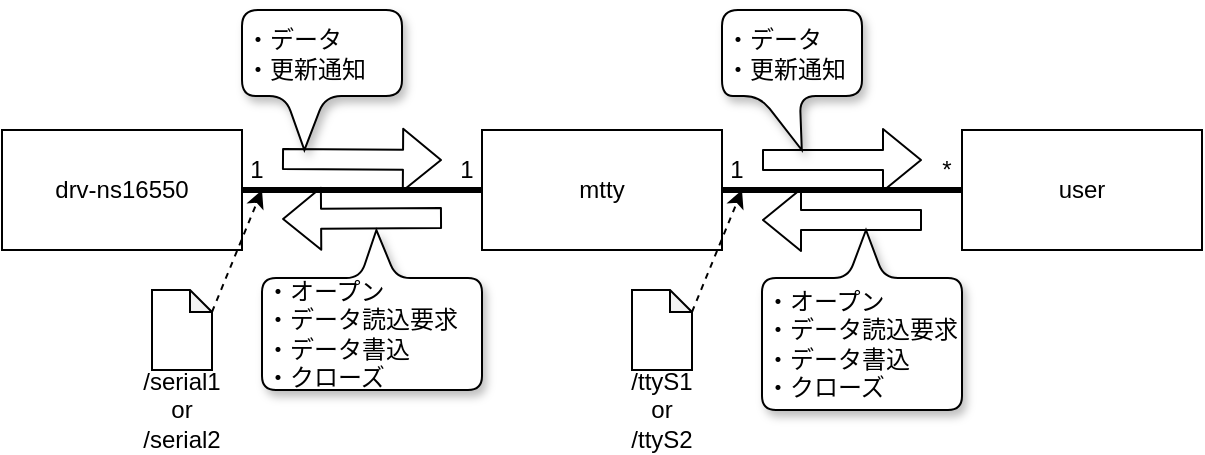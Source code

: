 <mxfile version="12.8.1" type="google"><diagram id="I73yZreeFOEiozPTsulY" name="ページ1"><mxGraphModel dx="994" dy="537" grid="1" gridSize="10" guides="1" tooltips="1" connect="1" arrows="1" fold="1" page="1" pageScale="1" pageWidth="827" pageHeight="1169" math="0" shadow="0"><root><mxCell id="0"/><mxCell id="1" parent="0"/><mxCell id="VEbdlNNVsTUSGPyGzJff-1" value="mtty" style="rounded=0;whiteSpace=wrap;html=1;" vertex="1" parent="1"><mxGeometry x="330" y="250" width="120" height="60" as="geometry"/></mxCell><mxCell id="VEbdlNNVsTUSGPyGzJff-3" value="drv-ns16550" style="rounded=0;whiteSpace=wrap;html=1;" vertex="1" parent="1"><mxGeometry x="90" y="250" width="120" height="60" as="geometry"/></mxCell><mxCell id="VEbdlNNVsTUSGPyGzJff-4" value="" style="shape=flexArrow;endArrow=classic;html=1;exitX=1.083;exitY=0.167;exitDx=0;exitDy=0;exitPerimeter=0;width=10;" edge="1" parent="1"><mxGeometry width="50" height="50" relative="1" as="geometry"><mxPoint x="230.0" y="264.51" as="sourcePoint"/><mxPoint x="310" y="265" as="targetPoint"/></mxGeometry></mxCell><mxCell id="VEbdlNNVsTUSGPyGzJff-5" value="" style="shape=flexArrow;endArrow=classic;html=1;width=10;" edge="1" parent="1"><mxGeometry width="50" height="50" relative="1" as="geometry"><mxPoint x="310" y="294" as="sourcePoint"/><mxPoint x="230.04" y="294.49" as="targetPoint"/></mxGeometry></mxCell><mxCell id="VEbdlNNVsTUSGPyGzJff-6" value="" style="shape=flexArrow;endArrow=classic;html=1;width=10;" edge="1" parent="1"><mxGeometry width="50" height="50" relative="1" as="geometry"><mxPoint x="470" y="265" as="sourcePoint"/><mxPoint x="550" y="265" as="targetPoint"/></mxGeometry></mxCell><mxCell id="VEbdlNNVsTUSGPyGzJff-7" value="" style="shape=flexArrow;endArrow=classic;html=1;width=10;" edge="1" parent="1"><mxGeometry width="50" height="50" relative="1" as="geometry"><mxPoint x="550" y="295" as="sourcePoint"/><mxPoint x="470" y="295" as="targetPoint"/></mxGeometry></mxCell><mxCell id="VEbdlNNVsTUSGPyGzJff-8" value="user" style="rounded=0;whiteSpace=wrap;html=1;" vertex="1" parent="1"><mxGeometry x="570" y="250" width="120" height="60" as="geometry"/></mxCell><mxCell id="VEbdlNNVsTUSGPyGzJff-9" value="" style="endArrow=none;html=1;exitX=1;exitY=0.5;exitDx=0;exitDy=0;entryX=0;entryY=0.5;entryDx=0;entryDy=0;strokeWidth=3;" edge="1" parent="1" source="VEbdlNNVsTUSGPyGzJff-3" target="VEbdlNNVsTUSGPyGzJff-1"><mxGeometry width="50" height="50" relative="1" as="geometry"><mxPoint x="230" y="410" as="sourcePoint"/><mxPoint x="280" y="360" as="targetPoint"/></mxGeometry></mxCell><mxCell id="VEbdlNNVsTUSGPyGzJff-10" value="" style="endArrow=none;html=1;entryX=0;entryY=0.5;entryDx=0;entryDy=0;strokeWidth=3;exitX=1;exitY=0.5;exitDx=0;exitDy=0;" edge="1" parent="1" source="VEbdlNNVsTUSGPyGzJff-1" target="VEbdlNNVsTUSGPyGzJff-8"><mxGeometry width="50" height="50" relative="1" as="geometry"><mxPoint x="440" y="280" as="sourcePoint"/><mxPoint x="570" y="279.5" as="targetPoint"/></mxGeometry></mxCell><mxCell id="VEbdlNNVsTUSGPyGzJff-11" value="" style="shape=note;whiteSpace=wrap;html=1;backgroundOutline=1;darkOpacity=0.05;size=11;" vertex="1" parent="1"><mxGeometry x="165" y="330" width="30" height="40" as="geometry"/></mxCell><mxCell id="VEbdlNNVsTUSGPyGzJff-12" value="/serial1&lt;br&gt;or&lt;br&gt;/serial2" style="text;html=1;strokeColor=none;fillColor=none;align=center;verticalAlign=middle;whiteSpace=wrap;rounded=0;" vertex="1" parent="1"><mxGeometry x="160" y="370" width="40" height="40" as="geometry"/></mxCell><mxCell id="VEbdlNNVsTUSGPyGzJff-13" value="" style="endArrow=classic;html=1;strokeWidth=1;exitX=0;exitY=0;exitDx=30;exitDy=11;exitPerimeter=0;dashed=1;" edge="1" parent="1" source="VEbdlNNVsTUSGPyGzJff-11"><mxGeometry width="50" height="50" relative="1" as="geometry"><mxPoint x="210" y="400" as="sourcePoint"/><mxPoint x="220" y="280" as="targetPoint"/></mxGeometry></mxCell><mxCell id="VEbdlNNVsTUSGPyGzJff-14" value="" style="shape=note;whiteSpace=wrap;html=1;backgroundOutline=1;darkOpacity=0.05;size=11;" vertex="1" parent="1"><mxGeometry x="405" y="330" width="30" height="40" as="geometry"/></mxCell><mxCell id="VEbdlNNVsTUSGPyGzJff-15" value="/ttyS1&lt;br&gt;or&lt;br&gt;/ttyS2" style="text;html=1;strokeColor=none;fillColor=none;align=center;verticalAlign=middle;whiteSpace=wrap;rounded=0;" vertex="1" parent="1"><mxGeometry x="400" y="370" width="40" height="40" as="geometry"/></mxCell><mxCell id="VEbdlNNVsTUSGPyGzJff-16" value="" style="endArrow=classic;html=1;strokeWidth=1;exitX=0;exitY=0;exitDx=30;exitDy=11;exitPerimeter=0;dashed=1;" edge="1" source="VEbdlNNVsTUSGPyGzJff-14" parent="1"><mxGeometry width="50" height="50" relative="1" as="geometry"><mxPoint x="450" y="400" as="sourcePoint"/><mxPoint x="460" y="280" as="targetPoint"/></mxGeometry></mxCell><mxCell id="VEbdlNNVsTUSGPyGzJff-17" value="・データ&lt;br&gt;・更新通知" style="shape=callout;whiteSpace=wrap;html=1;perimeter=calloutPerimeter;size=27;position=0.27;position2=0.39;align=left;rounded=1;shadow=1;arcSize=16;" vertex="1" parent="1"><mxGeometry x="210" y="190" width="80" height="70" as="geometry"/></mxCell><mxCell id="VEbdlNNVsTUSGPyGzJff-18" value="・オープン&lt;br&gt;・データ読込要求&lt;br&gt;・データ書込&lt;br&gt;・クローズ" style="shape=callout;whiteSpace=wrap;html=1;perimeter=calloutPerimeter;size=24;position=0.39;position2=0.48;align=left;rounded=1;shadow=1;base=18;arcSize=14;rotation=0;verticalAlign=middle;direction=west;" vertex="1" parent="1"><mxGeometry x="220" y="300" width="110" height="80" as="geometry"/></mxCell><mxCell id="VEbdlNNVsTUSGPyGzJff-22" value="・データ&lt;br&gt;・更新通知" style="shape=callout;whiteSpace=wrap;html=1;perimeter=calloutPerimeter;size=27;position=0.27;position2=0.57;align=left;rounded=1;shadow=1;arcSize=16;" vertex="1" parent="1"><mxGeometry x="450" y="190" width="70" height="70" as="geometry"/></mxCell><mxCell id="VEbdlNNVsTUSGPyGzJff-23" value="・オープン&lt;br&gt;・データ読込要求&lt;br&gt;・データ書込&lt;br&gt;・クローズ" style="shape=callout;whiteSpace=wrap;html=1;perimeter=calloutPerimeter;size=24;position=0.39;position2=0.48;align=left;rounded=1;shadow=1;base=18;arcSize=14;rotation=0;verticalAlign=middle;direction=west;" vertex="1" parent="1"><mxGeometry x="470" y="300" width="100" height="90" as="geometry"/></mxCell><mxCell id="VEbdlNNVsTUSGPyGzJff-24" value="1" style="text;html=1;strokeColor=none;fillColor=none;align=center;verticalAlign=middle;whiteSpace=wrap;rounded=0;shadow=1;" vertex="1" parent="1"><mxGeometry x="210" y="260" width="15" height="20" as="geometry"/></mxCell><mxCell id="VEbdlNNVsTUSGPyGzJff-27" value="1" style="text;html=1;strokeColor=none;fillColor=none;align=center;verticalAlign=middle;whiteSpace=wrap;rounded=0;shadow=1;" vertex="1" parent="1"><mxGeometry x="315" y="260" width="15" height="20" as="geometry"/></mxCell><mxCell id="VEbdlNNVsTUSGPyGzJff-31" value="1" style="text;html=1;strokeColor=none;fillColor=none;align=center;verticalAlign=middle;whiteSpace=wrap;rounded=0;shadow=1;" vertex="1" parent="1"><mxGeometry x="450" y="260" width="15" height="20" as="geometry"/></mxCell><mxCell id="VEbdlNNVsTUSGPyGzJff-32" value="*" style="text;html=1;strokeColor=none;fillColor=none;align=center;verticalAlign=middle;whiteSpace=wrap;rounded=0;shadow=1;" vertex="1" parent="1"><mxGeometry x="555" y="260" width="15" height="20" as="geometry"/></mxCell></root></mxGraphModel></diagram></mxfile>